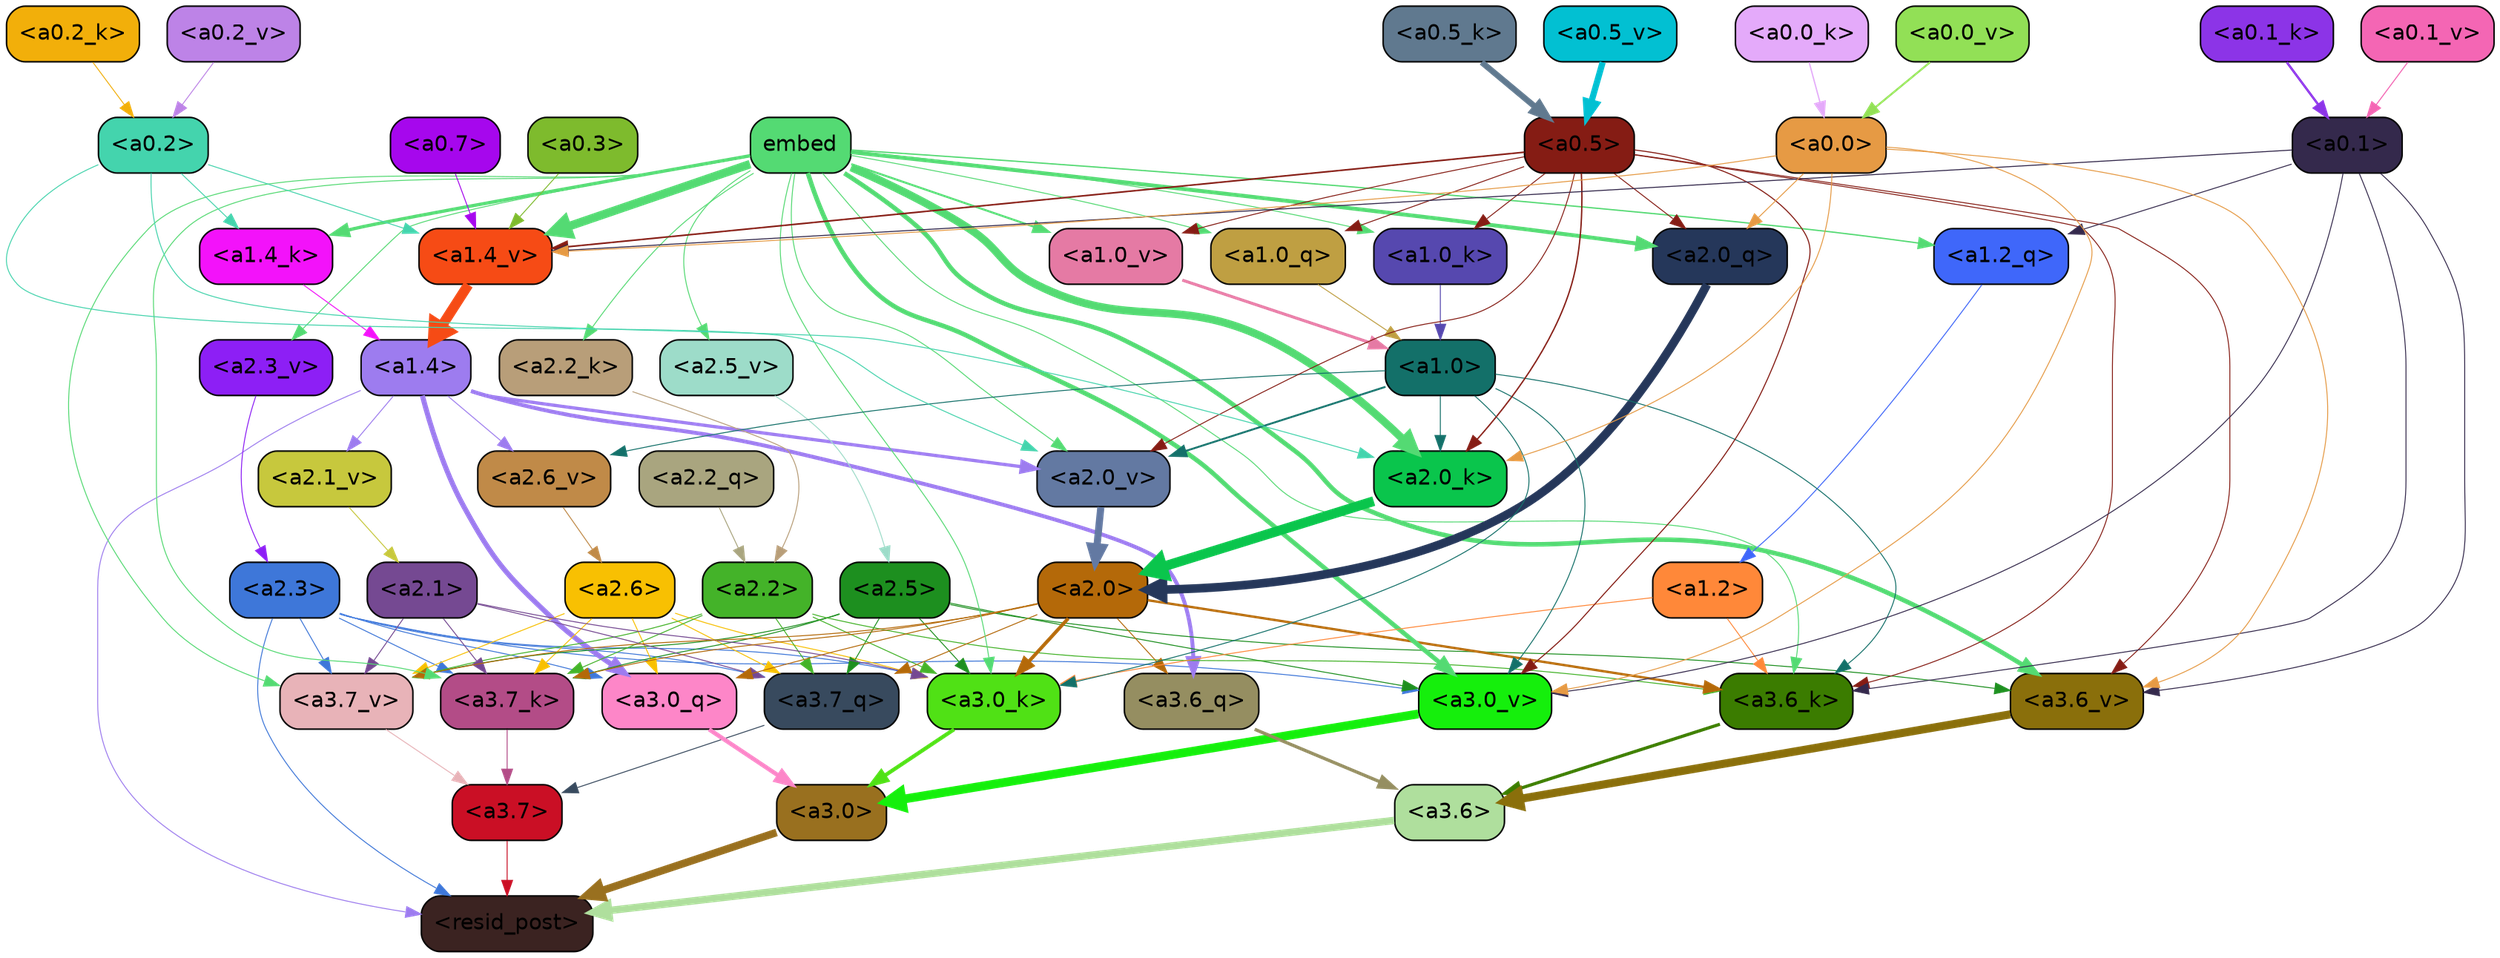 strict digraph "" {
	graph [bgcolor=transparent,
		layout=dot,
		overlap=false,
		splines=true
	];
	"<a3.7>"	[color=black,
		fillcolor="#ca0f25",
		fontname=Helvetica,
		shape=box,
		style="filled, rounded"];
	"<resid_post>"	[color=black,
		fillcolor="#3b2321",
		fontname=Helvetica,
		shape=box,
		style="filled, rounded"];
	"<a3.7>" -> "<resid_post>"	[color="#ca0f25",
		penwidth=0.6];
	"<a3.6>"	[color=black,
		fillcolor="#afdf9d",
		fontname=Helvetica,
		shape=box,
		style="filled, rounded"];
	"<a3.6>" -> "<resid_post>"	[color="#afdf9d",
		penwidth=4.753257989883423];
	"<a3.0>"	[color=black,
		fillcolor="#99701f",
		fontname=Helvetica,
		shape=box,
		style="filled, rounded"];
	"<a3.0>" -> "<resid_post>"	[color="#99701f",
		penwidth=4.90053927898407];
	"<a2.3>"	[color=black,
		fillcolor="#3e77d9",
		fontname=Helvetica,
		shape=box,
		style="filled, rounded"];
	"<a2.3>" -> "<resid_post>"	[color="#3e77d9",
		penwidth=0.6];
	"<a3.7_q>"	[color=black,
		fillcolor="#384a5e",
		fontname=Helvetica,
		shape=box,
		style="filled, rounded"];
	"<a2.3>" -> "<a3.7_q>"	[color="#3e77d9",
		penwidth=0.6];
	"<a3.0_q>"	[color=black,
		fillcolor="#fd86c8",
		fontname=Helvetica,
		shape=box,
		style="filled, rounded"];
	"<a2.3>" -> "<a3.0_q>"	[color="#3e77d9",
		penwidth=0.6];
	"<a3.7_k>"	[color=black,
		fillcolor="#b34c87",
		fontname=Helvetica,
		shape=box,
		style="filled, rounded"];
	"<a2.3>" -> "<a3.7_k>"	[color="#3e77d9",
		penwidth=0.6];
	"<a3.0_k>"	[color=black,
		fillcolor="#50e115",
		fontname=Helvetica,
		shape=box,
		style="filled, rounded"];
	"<a2.3>" -> "<a3.0_k>"	[color="#3e77d9",
		penwidth=0.6];
	"<a3.7_v>"	[color=black,
		fillcolor="#e8b3b8",
		fontname=Helvetica,
		shape=box,
		style="filled, rounded"];
	"<a2.3>" -> "<a3.7_v>"	[color="#3e77d9",
		penwidth=0.6];
	"<a3.0_v>"	[color=black,
		fillcolor="#15ef0c",
		fontname=Helvetica,
		shape=box,
		style="filled, rounded"];
	"<a2.3>" -> "<a3.0_v>"	[color="#3e77d9",
		penwidth=0.6];
	"<a1.4>"	[color=black,
		fillcolor="#9d7cef",
		fontname=Helvetica,
		shape=box,
		style="filled, rounded"];
	"<a1.4>" -> "<resid_post>"	[color="#9d7cef",
		penwidth=0.6];
	"<a3.6_q>"	[color=black,
		fillcolor="#958e61",
		fontname=Helvetica,
		shape=box,
		style="filled, rounded"];
	"<a1.4>" -> "<a3.6_q>"	[color="#9d7cef",
		penwidth=2.5149343013763428];
	"<a1.4>" -> "<a3.0_q>"	[color="#9d7cef",
		penwidth=3.2760138511657715];
	"<a2.6_v>"	[color=black,
		fillcolor="#c08a48",
		fontname=Helvetica,
		shape=box,
		style="filled, rounded"];
	"<a1.4>" -> "<a2.6_v>"	[color="#9d7cef",
		penwidth=0.6];
	"<a2.1_v>"	[color=black,
		fillcolor="#c7c83d",
		fontname=Helvetica,
		shape=box,
		style="filled, rounded"];
	"<a1.4>" -> "<a2.1_v>"	[color="#9d7cef",
		penwidth=0.6];
	"<a2.0_v>"	[color=black,
		fillcolor="#6379a2",
		fontname=Helvetica,
		shape=box,
		style="filled, rounded"];
	"<a1.4>" -> "<a2.0_v>"	[color="#9d7cef",
		penwidth=2.0870713144540787];
	"<a3.7_q>" -> "<a3.7>"	[color="#384a5e",
		penwidth=0.6];
	"<a3.6_q>" -> "<a3.6>"	[color="#958e61",
		penwidth=2.091020345687866];
	"<a3.0_q>" -> "<a3.0>"	[color="#fd86c8",
		penwidth=2.7421876192092896];
	"<a3.7_k>" -> "<a3.7>"	[color="#b34c87",
		penwidth=0.6];
	"<a3.6_k>"	[color=black,
		fillcolor="#3b7c00",
		fontname=Helvetica,
		shape=box,
		style="filled, rounded"];
	"<a3.6_k>" -> "<a3.6>"	[color="#3b7c00",
		penwidth=2.048597991466522];
	"<a3.0_k>" -> "<a3.0>"	[color="#50e115",
		penwidth=2.476402521133423];
	"<a3.7_v>" -> "<a3.7>"	[color="#e8b3b8",
		penwidth=0.6];
	"<a3.6_v>"	[color=black,
		fillcolor="#8a6f0b",
		fontname=Helvetica,
		shape=box,
		style="filled, rounded"];
	"<a3.6_v>" -> "<a3.6>"	[color="#8a6f0b",
		penwidth=5.2550448179244995];
	"<a3.0_v>" -> "<a3.0>"	[color="#15ef0c",
		penwidth=5.652270674705505];
	"<a2.6>"	[color=black,
		fillcolor="#f8c002",
		fontname=Helvetica,
		shape=box,
		style="filled, rounded"];
	"<a2.6>" -> "<a3.7_q>"	[color="#f8c002",
		penwidth=0.6];
	"<a2.6>" -> "<a3.0_q>"	[color="#f8c002",
		penwidth=0.6];
	"<a2.6>" -> "<a3.7_k>"	[color="#f8c002",
		penwidth=0.6];
	"<a2.6>" -> "<a3.0_k>"	[color="#f8c002",
		penwidth=0.6];
	"<a2.6>" -> "<a3.7_v>"	[color="#f8c002",
		penwidth=0.6];
	"<a2.5>"	[color=black,
		fillcolor="#1d8f1f",
		fontname=Helvetica,
		shape=box,
		style="filled, rounded"];
	"<a2.5>" -> "<a3.7_q>"	[color="#1d8f1f",
		penwidth=0.6];
	"<a2.5>" -> "<a3.7_k>"	[color="#1d8f1f",
		penwidth=0.6];
	"<a2.5>" -> "<a3.0_k>"	[color="#1d8f1f",
		penwidth=0.6];
	"<a2.5>" -> "<a3.7_v>"	[color="#1d8f1f",
		penwidth=0.6];
	"<a2.5>" -> "<a3.6_v>"	[color="#1d8f1f",
		penwidth=0.6];
	"<a2.5>" -> "<a3.0_v>"	[color="#1d8f1f",
		penwidth=0.6];
	"<a2.2>"	[color=black,
		fillcolor="#44b329",
		fontname=Helvetica,
		shape=box,
		style="filled, rounded"];
	"<a2.2>" -> "<a3.7_q>"	[color="#44b329",
		penwidth=0.6];
	"<a2.2>" -> "<a3.7_k>"	[color="#44b329",
		penwidth=0.6];
	"<a2.2>" -> "<a3.6_k>"	[color="#44b329",
		penwidth=0.6];
	"<a2.2>" -> "<a3.0_k>"	[color="#44b329",
		penwidth=0.6];
	"<a2.2>" -> "<a3.7_v>"	[color="#44b329",
		penwidth=0.6];
	"<a2.1>"	[color=black,
		fillcolor="#754992",
		fontname=Helvetica,
		shape=box,
		style="filled, rounded"];
	"<a2.1>" -> "<a3.7_q>"	[color="#754992",
		penwidth=0.6];
	"<a2.1>" -> "<a3.7_k>"	[color="#754992",
		penwidth=0.6];
	"<a2.1>" -> "<a3.0_k>"	[color="#754992",
		penwidth=0.6];
	"<a2.1>" -> "<a3.7_v>"	[color="#754992",
		penwidth=0.6];
	"<a2.0>"	[color=black,
		fillcolor="#b46909",
		fontname=Helvetica,
		shape=box,
		style="filled, rounded"];
	"<a2.0>" -> "<a3.7_q>"	[color="#b46909",
		penwidth=0.6];
	"<a2.0>" -> "<a3.6_q>"	[color="#b46909",
		penwidth=0.6];
	"<a2.0>" -> "<a3.0_q>"	[color="#b46909",
		penwidth=0.6];
	"<a2.0>" -> "<a3.7_k>"	[color="#b46909",
		penwidth=0.6];
	"<a2.0>" -> "<a3.6_k>"	[color="#b46909",
		penwidth=1.5290023684501648];
	"<a2.0>" -> "<a3.0_k>"	[color="#b46909",
		penwidth=2.2635570764541626];
	"<a2.0>" -> "<a3.7_v>"	[color="#b46909",
		penwidth=0.6];
	embed	[color=black,
		fillcolor="#54da73",
		fontname=Helvetica,
		shape=box,
		style="filled, rounded"];
	embed -> "<a3.7_k>"	[color="#54da73",
		penwidth=0.6];
	embed -> "<a3.6_k>"	[color="#54da73",
		penwidth=0.6];
	embed -> "<a3.0_k>"	[color="#54da73",
		penwidth=0.6];
	embed -> "<a3.7_v>"	[color="#54da73",
		penwidth=0.6];
	embed -> "<a3.6_v>"	[color="#54da73",
		penwidth=2.9556376338005066];
	embed -> "<a3.0_v>"	[color="#54da73",
		penwidth=2.972973108291626];
	"<a2.0_q>"	[color=black,
		fillcolor="#25375a",
		fontname=Helvetica,
		shape=box,
		style="filled, rounded"];
	embed -> "<a2.0_q>"	[color="#54da73",
		penwidth=2.522909115999937];
	"<a2.2_k>"	[color=black,
		fillcolor="#b89e79",
		fontname=Helvetica,
		shape=box,
		style="filled, rounded"];
	embed -> "<a2.2_k>"	[color="#54da73",
		penwidth=0.6];
	"<a2.0_k>"	[color=black,
		fillcolor="#0ac54c",
		fontname=Helvetica,
		shape=box,
		style="filled, rounded"];
	embed -> "<a2.0_k>"	[color="#54da73",
		penwidth=5.094568967819214];
	"<a2.5_v>"	[color=black,
		fillcolor="#9ddcc9",
		fontname=Helvetica,
		shape=box,
		style="filled, rounded"];
	embed -> "<a2.5_v>"	[color="#54da73",
		penwidth=0.6];
	"<a2.3_v>"	[color=black,
		fillcolor="#8d1ff5",
		fontname=Helvetica,
		shape=box,
		style="filled, rounded"];
	embed -> "<a2.3_v>"	[color="#54da73",
		penwidth=0.6];
	embed -> "<a2.0_v>"	[color="#54da73",
		penwidth=0.6];
	"<a1.2_q>"	[color=black,
		fillcolor="#3f67fa",
		fontname=Helvetica,
		shape=box,
		style="filled, rounded"];
	embed -> "<a1.2_q>"	[color="#54da73",
		penwidth=0.8520002365112305];
	"<a1.0_q>"	[color=black,
		fillcolor="#bf9f42",
		fontname=Helvetica,
		shape=box,
		style="filled, rounded"];
	embed -> "<a1.0_q>"	[color="#54da73",
		penwidth=0.6];
	"<a1.4_k>"	[color=black,
		fillcolor="#f312fa",
		fontname=Helvetica,
		shape=box,
		style="filled, rounded"];
	embed -> "<a1.4_k>"	[color="#54da73",
		penwidth=2.115079402923584];
	"<a1.0_k>"	[color=black,
		fillcolor="#5648af",
		fontname=Helvetica,
		shape=box,
		style="filled, rounded"];
	embed -> "<a1.0_k>"	[color="#54da73",
		penwidth=0.6];
	"<a1.4_v>"	[color=black,
		fillcolor="#f64b15",
		fontname=Helvetica,
		shape=box,
		style="filled, rounded"];
	embed -> "<a1.4_v>"	[color="#54da73",
		penwidth=5.504090070724487];
	"<a1.0_v>"	[color=black,
		fillcolor="#e57aa4",
		fontname=Helvetica,
		shape=box,
		style="filled, rounded"];
	embed -> "<a1.0_v>"	[color="#54da73",
		penwidth=1.2935692071914673];
	"<a1.2>"	[color=black,
		fillcolor="#ff8839",
		fontname=Helvetica,
		shape=box,
		style="filled, rounded"];
	"<a1.2>" -> "<a3.6_k>"	[color="#ff8839",
		penwidth=0.6];
	"<a1.2>" -> "<a3.0_k>"	[color="#ff8839",
		penwidth=0.6];
	"<a1.0>"	[color=black,
		fillcolor="#137069",
		fontname=Helvetica,
		shape=box,
		style="filled, rounded"];
	"<a1.0>" -> "<a3.6_k>"	[color="#137069",
		penwidth=0.6];
	"<a1.0>" -> "<a3.0_k>"	[color="#137069",
		penwidth=0.6];
	"<a1.0>" -> "<a3.0_v>"	[color="#137069",
		penwidth=0.6];
	"<a1.0>" -> "<a2.0_k>"	[color="#137069",
		penwidth=0.6];
	"<a1.0>" -> "<a2.6_v>"	[color="#137069",
		penwidth=0.6];
	"<a1.0>" -> "<a2.0_v>"	[color="#137069",
		penwidth=1.2152502536773682];
	"<a0.5>"	[color=black,
		fillcolor="#851c14",
		fontname=Helvetica,
		shape=box,
		style="filled, rounded"];
	"<a0.5>" -> "<a3.6_k>"	[color="#851c14",
		penwidth=0.6];
	"<a0.5>" -> "<a3.6_v>"	[color="#851c14",
		penwidth=0.6];
	"<a0.5>" -> "<a3.0_v>"	[color="#851c14",
		penwidth=0.6790935099124908];
	"<a0.5>" -> "<a2.0_q>"	[color="#851c14",
		penwidth=0.6];
	"<a0.5>" -> "<a2.0_k>"	[color="#851c14",
		penwidth=0.8835153579711914];
	"<a0.5>" -> "<a2.0_v>"	[color="#851c14",
		penwidth=0.6];
	"<a0.5>" -> "<a1.0_q>"	[color="#851c14",
		penwidth=0.6];
	"<a0.5>" -> "<a1.0_k>"	[color="#851c14",
		penwidth=0.6];
	"<a0.5>" -> "<a1.4_v>"	[color="#851c14",
		penwidth=1.022335171699524];
	"<a0.5>" -> "<a1.0_v>"	[color="#851c14",
		penwidth=0.6];
	"<a0.1>"	[color=black,
		fillcolor="#34294c",
		fontname=Helvetica,
		shape=box,
		style="filled, rounded"];
	"<a0.1>" -> "<a3.6_k>"	[color="#34294c",
		penwidth=0.6];
	"<a0.1>" -> "<a3.6_v>"	[color="#34294c",
		penwidth=0.6];
	"<a0.1>" -> "<a3.0_v>"	[color="#34294c",
		penwidth=0.6];
	"<a0.1>" -> "<a1.2_q>"	[color="#34294c",
		penwidth=0.6];
	"<a0.1>" -> "<a1.4_v>"	[color="#34294c",
		penwidth=0.6438122987747192];
	"<a0.0>"	[color=black,
		fillcolor="#e69a44",
		fontname=Helvetica,
		shape=box,
		style="filled, rounded"];
	"<a0.0>" -> "<a3.6_v>"	[color="#e69a44",
		penwidth=0.6];
	"<a0.0>" -> "<a3.0_v>"	[color="#e69a44",
		penwidth=0.6];
	"<a0.0>" -> "<a2.0_q>"	[color="#e69a44",
		penwidth=0.6];
	"<a0.0>" -> "<a2.0_k>"	[color="#e69a44",
		penwidth=0.6];
	"<a0.0>" -> "<a1.4_v>"	[color="#e69a44",
		penwidth=0.6];
	"<a2.2_q>"	[color=black,
		fillcolor="#a9a57f",
		fontname=Helvetica,
		shape=box,
		style="filled, rounded"];
	"<a2.2_q>" -> "<a2.2>"	[color="#a9a57f",
		penwidth=0.6];
	"<a2.0_q>" -> "<a2.0>"	[color="#25375a",
		penwidth=5.557696580886841];
	"<a2.2_k>" -> "<a2.2>"	[color="#b89e79",
		penwidth=0.6];
	"<a2.0_k>" -> "<a2.0>"	[color="#0ac54c",
		penwidth=6.320472955703735];
	"<a2.6_v>" -> "<a2.6>"	[color="#c08a48",
		penwidth=0.6];
	"<a2.5_v>" -> "<a2.5>"	[color="#9ddcc9",
		penwidth=0.6];
	"<a2.3_v>" -> "<a2.3>"	[color="#8d1ff5",
		penwidth=0.6];
	"<a2.1_v>" -> "<a2.1>"	[color="#c7c83d",
		penwidth=0.6];
	"<a2.0_v>" -> "<a2.0>"	[color="#6379a2",
		penwidth=4.611755967140198];
	"<a0.2>"	[color=black,
		fillcolor="#44d4ad",
		fontname=Helvetica,
		shape=box,
		style="filled, rounded"];
	"<a0.2>" -> "<a2.0_k>"	[color="#44d4ad",
		penwidth=0.6];
	"<a0.2>" -> "<a2.0_v>"	[color="#44d4ad",
		penwidth=0.6];
	"<a0.2>" -> "<a1.4_k>"	[color="#44d4ad",
		penwidth=0.6];
	"<a0.2>" -> "<a1.4_v>"	[color="#44d4ad",
		penwidth=0.6];
	"<a1.2_q>" -> "<a1.2>"	[color="#3f67fa",
		penwidth=0.6145738363265991];
	"<a1.0_q>" -> "<a1.0>"	[color="#bf9f42",
		penwidth=0.6];
	"<a1.4_k>" -> "<a1.4>"	[color="#f312fa",
		penwidth=0.6];
	"<a1.0_k>" -> "<a1.0>"	[color="#5648af",
		penwidth=0.6];
	"<a1.4_v>" -> "<a1.4>"	[color="#f64b15",
		penwidth=6.5241758823394775];
	"<a1.0_v>" -> "<a1.0>"	[color="#e57aa4",
		penwidth=1.8809151649475098];
	"<a0.7>"	[color=black,
		fillcolor="#a607ed",
		fontname=Helvetica,
		shape=box,
		style="filled, rounded"];
	"<a0.7>" -> "<a1.4_v>"	[color="#a607ed",
		penwidth=0.6];
	"<a0.3>"	[color=black,
		fillcolor="#7ebb2d",
		fontname=Helvetica,
		shape=box,
		style="filled, rounded"];
	"<a0.3>" -> "<a1.4_v>"	[color="#7ebb2d",
		penwidth=0.6];
	"<a0.5_k>"	[color=black,
		fillcolor="#60798f",
		fontname=Helvetica,
		shape=box,
		style="filled, rounded"];
	"<a0.5_k>" -> "<a0.5>"	[color="#60798f",
		penwidth=3.8599258065223694];
	"<a0.2_k>"	[color=black,
		fillcolor="#f2af0a",
		fontname=Helvetica,
		shape=box,
		style="filled, rounded"];
	"<a0.2_k>" -> "<a0.2>"	[color="#f2af0a",
		penwidth=0.6];
	"<a0.1_k>"	[color=black,
		fillcolor="#8c34e7",
		fontname=Helvetica,
		shape=box,
		style="filled, rounded"];
	"<a0.1_k>" -> "<a0.1>"	[color="#8c34e7",
		penwidth=1.5140717029571533];
	"<a0.0_k>"	[color=black,
		fillcolor="#e4aafa",
		fontname=Helvetica,
		shape=box,
		style="filled, rounded"];
	"<a0.0_k>" -> "<a0.0>"	[color="#e4aafa",
		penwidth=0.8258748054504395];
	"<a0.5_v>"	[color=black,
		fillcolor="#02c0d2",
		fontname=Helvetica,
		shape=box,
		style="filled, rounded"];
	"<a0.5_v>" -> "<a0.5>"	[color="#02c0d2",
		penwidth=4.0173709988594055];
	"<a0.2_v>"	[color=black,
		fillcolor="#bd83e7",
		fontname=Helvetica,
		shape=box,
		style="filled, rounded"];
	"<a0.2_v>" -> "<a0.2>"	[color="#bd83e7",
		penwidth=0.6];
	"<a0.1_v>"	[color=black,
		fillcolor="#f466b4",
		fontname=Helvetica,
		shape=box,
		style="filled, rounded"];
	"<a0.1_v>" -> "<a0.1>"	[color="#f466b4",
		penwidth=0.6690568923950195];
	"<a0.0_v>"	[color=black,
		fillcolor="#92e056",
		fontname=Helvetica,
		shape=box,
		style="filled, rounded"];
	"<a0.0_v>" -> "<a0.0>"	[color="#92e056",
		penwidth=1.2524418830871582];
}
